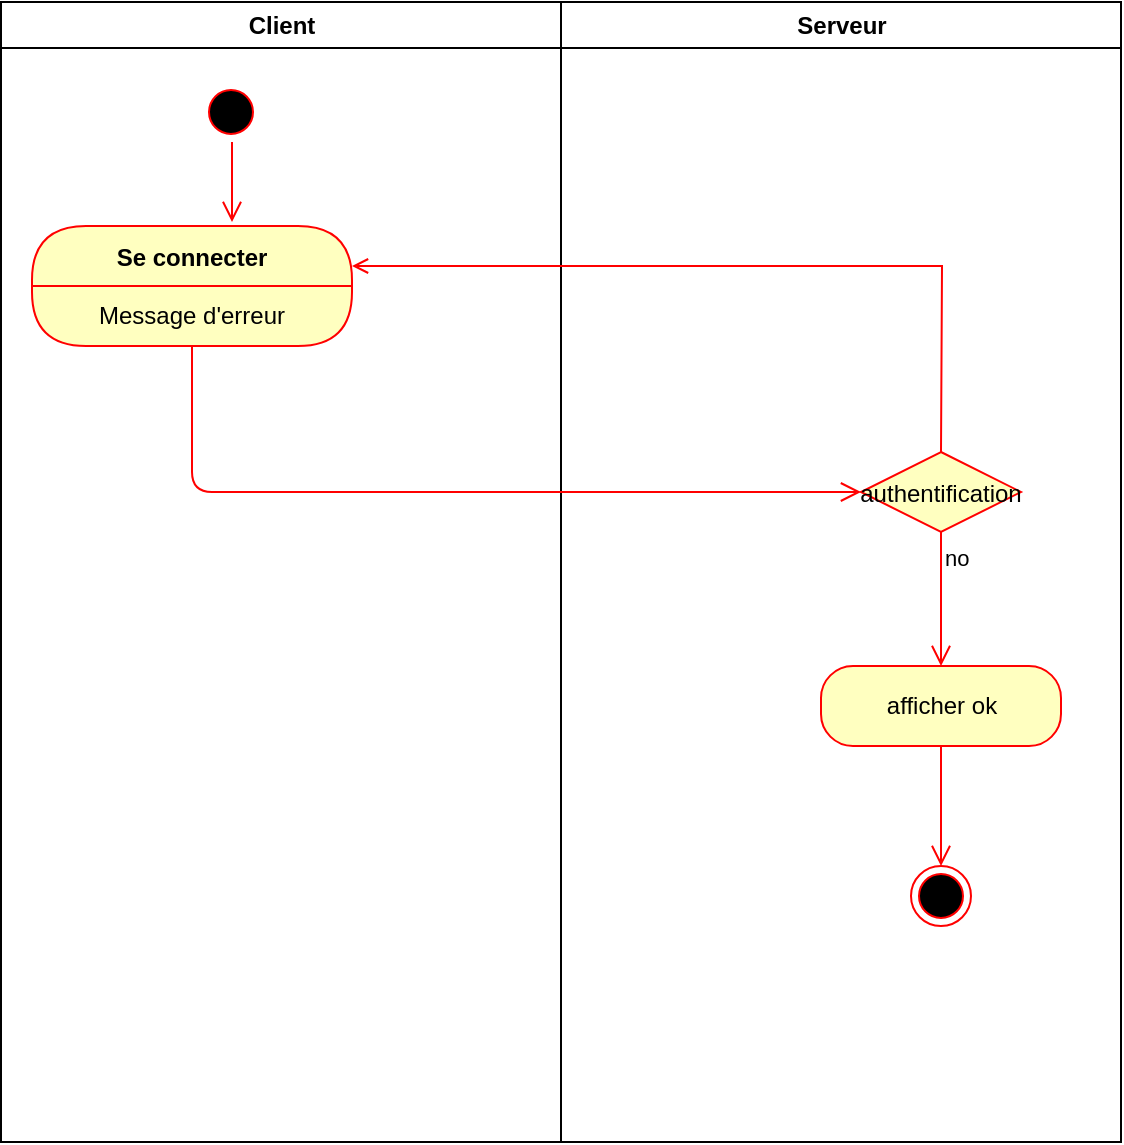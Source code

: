 <mxfile version="15.1.2" type="device"><diagram name="Page-1" id="e7e014a7-5840-1c2e-5031-d8a46d1fe8dd"><mxGraphModel dx="1005" dy="572" grid="1" gridSize="10" guides="1" tooltips="1" connect="1" arrows="1" fold="1" page="1" pageScale="1" pageWidth="1169" pageHeight="826" background="none" math="0" shadow="0"><root><mxCell id="0"/><mxCell id="1" parent="0"/><mxCell id="2" value="Client" style="swimlane;whiteSpace=wrap;startSize=23;" parent="1" vertex="1"><mxGeometry x="164.5" y="128" width="280" height="570" as="geometry"/></mxCell><mxCell id="5" value="" style="ellipse;shape=startState;fillColor=#000000;strokeColor=#ff0000;" parent="2" vertex="1"><mxGeometry x="100" y="40" width="30" height="30" as="geometry"/></mxCell><mxCell id="6" value="" style="edgeStyle=elbowEdgeStyle;elbow=horizontal;verticalAlign=bottom;endArrow=open;endSize=8;strokeColor=#FF0000;endFill=1;rounded=0" parent="2" source="5" edge="1"><mxGeometry x="100" y="40" as="geometry"><mxPoint x="115.5" y="110" as="targetPoint"/></mxGeometry></mxCell><mxCell id="3" value="Serveur" style="swimlane;whiteSpace=wrap" parent="1" vertex="1"><mxGeometry x="444.5" y="128" width="280" height="570" as="geometry"/></mxCell><mxCell id="21" value="authentification" style="rhombus;fillColor=#ffffc0;strokeColor=#ff0000;" parent="3" vertex="1"><mxGeometry x="150" y="225" width="80" height="40" as="geometry"/></mxCell><mxCell id="23" value="no" style="edgeStyle=elbowEdgeStyle;elbow=horizontal;align=left;verticalAlign=top;endArrow=open;endSize=8;strokeColor=#FF0000;endFill=1;rounded=0;entryX=0.5;entryY=0;entryDx=0;entryDy=0;" parent="3" source="21" target="5FNVOAr4uzt9KppZ3ES2-43" edge="1"><mxGeometry x="-1" relative="1" as="geometry"><mxPoint x="190.5" y="325" as="targetPoint"/></mxGeometry></mxCell><mxCell id="38" value="" style="ellipse;shape=endState;fillColor=#000000;strokeColor=#ff0000" parent="3" vertex="1"><mxGeometry x="175" y="432" width="30" height="30" as="geometry"/></mxCell><mxCell id="5FNVOAr4uzt9KppZ3ES2-43" value="afficher ok" style="rounded=1;whiteSpace=wrap;html=1;arcSize=40;fontColor=#000000;fillColor=#ffffc0;strokeColor=#ff0000;" vertex="1" parent="3"><mxGeometry x="130" y="332" width="120" height="40" as="geometry"/></mxCell><mxCell id="5FNVOAr4uzt9KppZ3ES2-44" value="" style="edgeStyle=orthogonalEdgeStyle;html=1;verticalAlign=bottom;endArrow=open;endSize=8;strokeColor=#ff0000;" edge="1" source="5FNVOAr4uzt9KppZ3ES2-43" parent="3"><mxGeometry relative="1" as="geometry"><mxPoint x="190" y="432" as="targetPoint"/></mxGeometry></mxCell><mxCell id="20" value="" style="endArrow=open;strokeColor=#FF0000;endFill=1;rounded=0;exitX=0.5;exitY=0;exitDx=0;exitDy=0;" parent="1" source="21" edge="1"><mxGeometry relative="1" as="geometry"><mxPoint x="510" y="260" as="sourcePoint"/><mxPoint x="340" y="260" as="targetPoint"/><Array as="points"><mxPoint x="635" y="260"/></Array></mxGeometry></mxCell><mxCell id="5FNVOAr4uzt9KppZ3ES2-47" value="Se connecter" style="swimlane;fontStyle=1;align=center;verticalAlign=middle;childLayout=stackLayout;horizontal=1;startSize=30;horizontalStack=0;resizeParent=0;resizeLast=1;container=0;fontColor=#000000;collapsible=0;rounded=1;arcSize=30;strokeColor=#ff0000;fillColor=#ffffc0;swimlaneFillColor=#ffffc0;dropTarget=0;" vertex="1" parent="1"><mxGeometry x="180" y="240" width="160" height="60" as="geometry"/></mxCell><mxCell id="5FNVOAr4uzt9KppZ3ES2-48" value="Message d'erreur" style="text;html=1;strokeColor=none;fillColor=none;align=center;verticalAlign=middle;spacingLeft=4;spacingRight=4;whiteSpace=wrap;overflow=hidden;rotatable=0;fontColor=#000000;" vertex="1" parent="5FNVOAr4uzt9KppZ3ES2-47"><mxGeometry y="30" width="160" height="30" as="geometry"/></mxCell><mxCell id="5FNVOAr4uzt9KppZ3ES2-49" value="" style="edgeStyle=orthogonalEdgeStyle;html=1;verticalAlign=bottom;endArrow=open;endSize=8;strokeColor=#ff0000;entryX=0;entryY=0.5;entryDx=0;entryDy=0;" edge="1" source="5FNVOAr4uzt9KppZ3ES2-47" parent="1" target="21"><mxGeometry relative="1" as="geometry"><mxPoint x="260" y="360" as="targetPoint"/><Array as="points"><mxPoint x="260" y="373"/></Array></mxGeometry></mxCell></root></mxGraphModel></diagram></mxfile>